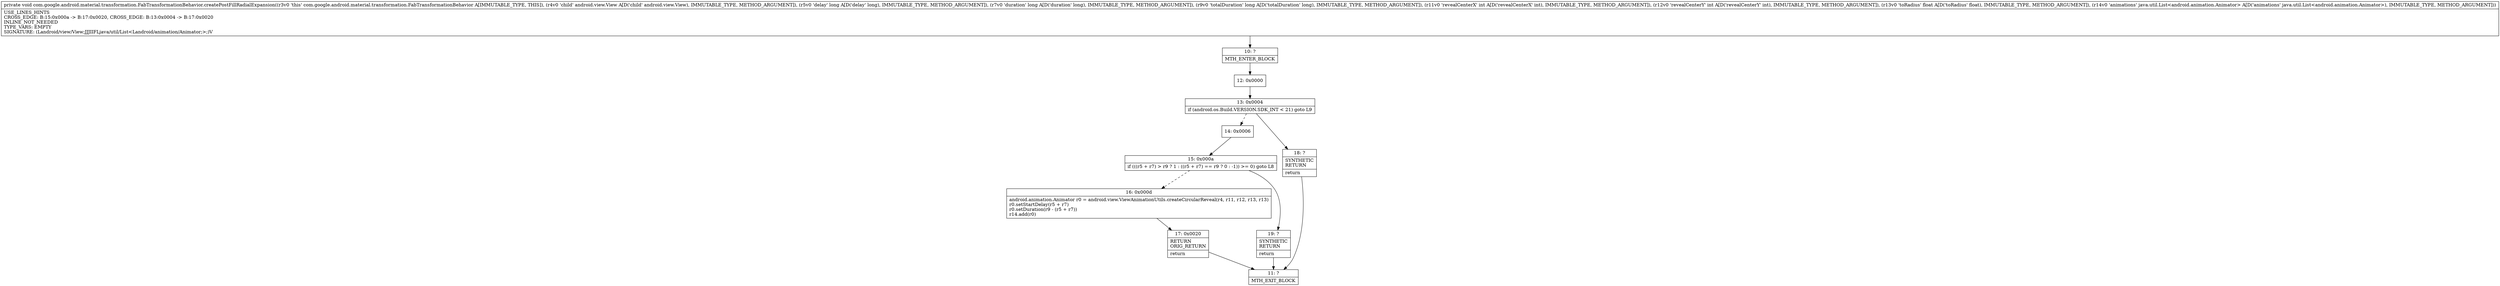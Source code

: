 digraph "CFG forcom.google.android.material.transformation.FabTransformationBehavior.createPostFillRadialExpansion(Landroid\/view\/View;JJJIIFLjava\/util\/List;)V" {
Node_10 [shape=record,label="{10\:\ ?|MTH_ENTER_BLOCK\l}"];
Node_12 [shape=record,label="{12\:\ 0x0000}"];
Node_13 [shape=record,label="{13\:\ 0x0004|if (android.os.Build.VERSION.SDK_INT \< 21) goto L9\l}"];
Node_14 [shape=record,label="{14\:\ 0x0006}"];
Node_15 [shape=record,label="{15\:\ 0x000a|if (((r5 + r7) \> r9 ? 1 : ((r5 + r7) == r9 ? 0 : \-1)) \>= 0) goto L8\l}"];
Node_16 [shape=record,label="{16\:\ 0x000d|android.animation.Animator r0 = android.view.ViewAnimationUtils.createCircularReveal(r4, r11, r12, r13, r13)\lr0.setStartDelay(r5 + r7)\lr0.setDuration(r9 \- (r5 + r7))\lr14.add(r0)\l}"];
Node_17 [shape=record,label="{17\:\ 0x0020|RETURN\lORIG_RETURN\l|return\l}"];
Node_11 [shape=record,label="{11\:\ ?|MTH_EXIT_BLOCK\l}"];
Node_19 [shape=record,label="{19\:\ ?|SYNTHETIC\lRETURN\l|return\l}"];
Node_18 [shape=record,label="{18\:\ ?|SYNTHETIC\lRETURN\l|return\l}"];
MethodNode[shape=record,label="{private void com.google.android.material.transformation.FabTransformationBehavior.createPostFillRadialExpansion((r3v0 'this' com.google.android.material.transformation.FabTransformationBehavior A[IMMUTABLE_TYPE, THIS]), (r4v0 'child' android.view.View A[D('child' android.view.View), IMMUTABLE_TYPE, METHOD_ARGUMENT]), (r5v0 'delay' long A[D('delay' long), IMMUTABLE_TYPE, METHOD_ARGUMENT]), (r7v0 'duration' long A[D('duration' long), IMMUTABLE_TYPE, METHOD_ARGUMENT]), (r9v0 'totalDuration' long A[D('totalDuration' long), IMMUTABLE_TYPE, METHOD_ARGUMENT]), (r11v0 'revealCenterX' int A[D('revealCenterX' int), IMMUTABLE_TYPE, METHOD_ARGUMENT]), (r12v0 'revealCenterY' int A[D('revealCenterY' int), IMMUTABLE_TYPE, METHOD_ARGUMENT]), (r13v0 'toRadius' float A[D('toRadius' float), IMMUTABLE_TYPE, METHOD_ARGUMENT]), (r14v0 'animations' java.util.List\<android.animation.Animator\> A[D('animations' java.util.List\<android.animation.Animator\>), IMMUTABLE_TYPE, METHOD_ARGUMENT]))  | USE_LINES_HINTS\lCROSS_EDGE: B:15:0x000a \-\> B:17:0x0020, CROSS_EDGE: B:13:0x0004 \-\> B:17:0x0020\lINLINE_NOT_NEEDED\lTYPE_VARS: EMPTY\lSIGNATURE: (Landroid\/view\/View;JJJIIFLjava\/util\/List\<Landroid\/animation\/Animator;\>;)V\l}"];
MethodNode -> Node_10;Node_10 -> Node_12;
Node_12 -> Node_13;
Node_13 -> Node_14[style=dashed];
Node_13 -> Node_18;
Node_14 -> Node_15;
Node_15 -> Node_16[style=dashed];
Node_15 -> Node_19;
Node_16 -> Node_17;
Node_17 -> Node_11;
Node_19 -> Node_11;
Node_18 -> Node_11;
}

